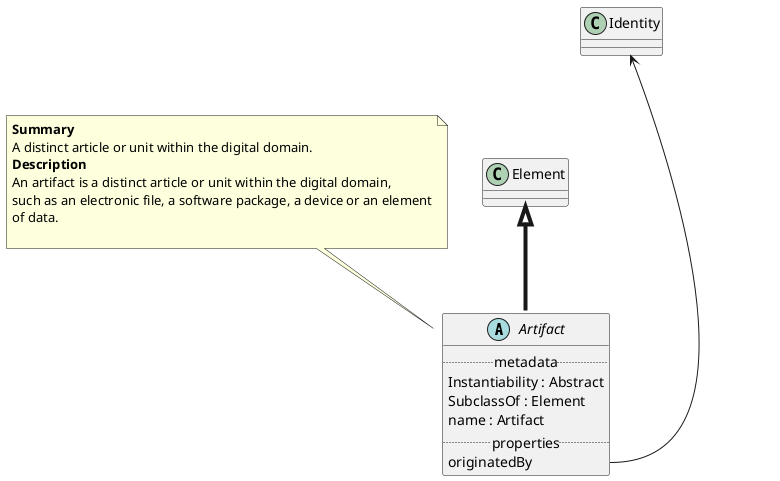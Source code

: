@startuml
abstract Artifact {
.. metadata ..
    Instantiability : Abstract
    SubclassOf : Element
    name : Artifact
.. properties ..
    originatedBy
}
note top of Artifact
<b>Summary</b>
A distinct article or unit within the digital domain.
<b>Description</b>
An artifact is a distinct article or unit within the digital domain,
such as an electronic file, a software package, a device or an element
of data.

end note
"Element" <|-[thickness=4]- "Artifact"
"Identity" <--- "Artifact::originatedBy"
@enduml

